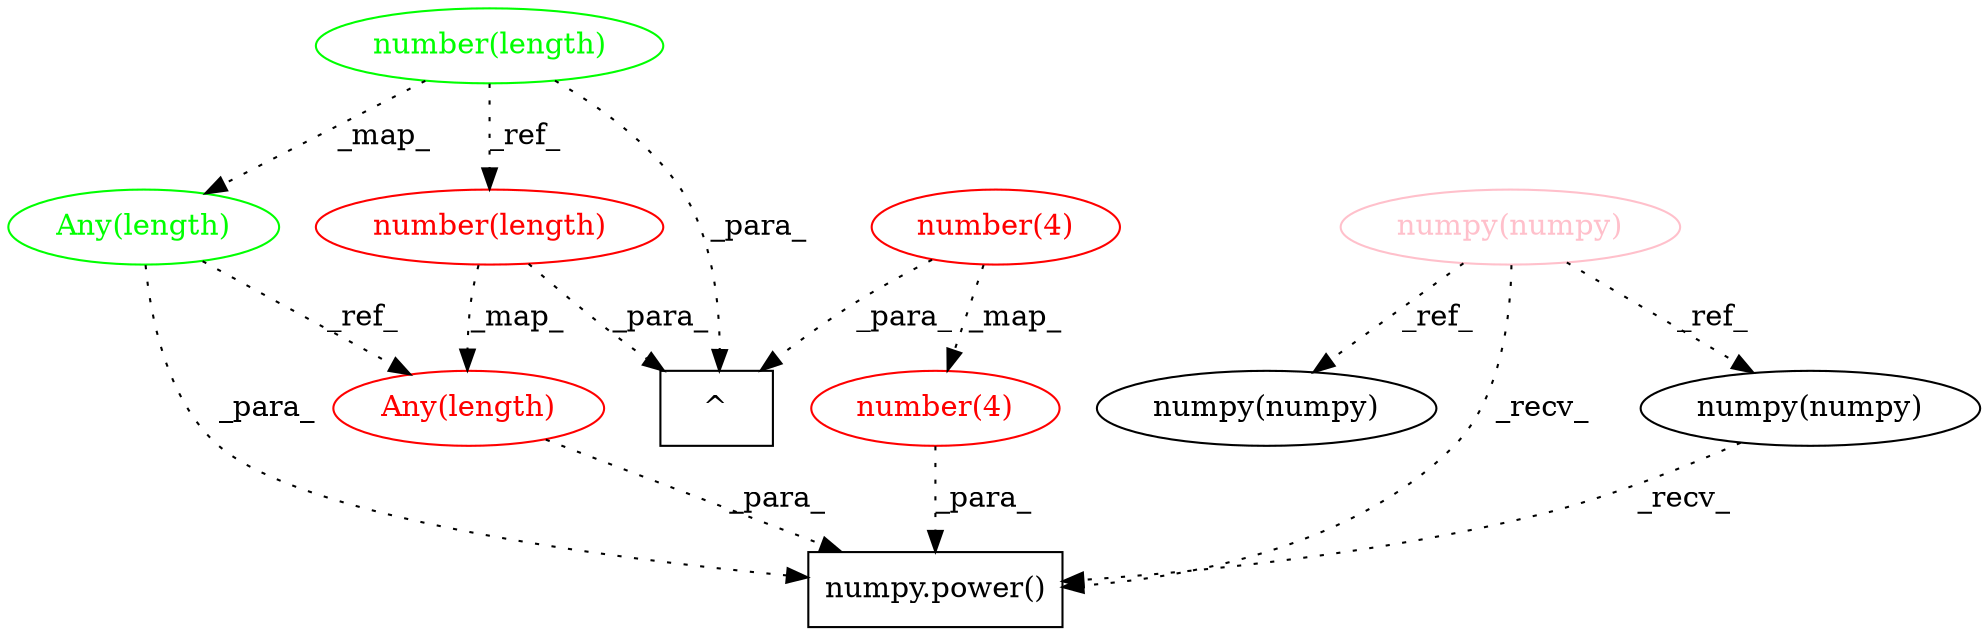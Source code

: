digraph G {
1 [label="^" shape=box]
2 [label="Any(length)" shape=ellipse color=red fontcolor=red]
3 [label="Any(length)" shape=ellipse color=green fontcolor=green]
4 [label="number(4)" shape=ellipse color=red fontcolor=red]
5 [label="numpy(numpy)" shape=ellipse color=pink fontcolor=pink]
6 [label="number(length)" shape=ellipse color=red fontcolor=red]
7 [label="number(4)" shape=ellipse color=red fontcolor=red]
8 [label="numpy(numpy)" shape=ellipse]
9 [label="number(length)" shape=ellipse color=green fontcolor=green]
10 [label="numpy(numpy)" shape=ellipse]
11 [label="numpy.power()" shape=box]
7 -> 1 [label="_para_" style=dotted];
6 -> 1 [label="_para_" style=dotted];
9 -> 1 [label="_para_" style=dotted];
3 -> 2 [label="_ref_" style=dotted];
6 -> 2 [label="_map_" style=dotted];
9 -> 3 [label="_map_" style=dotted];
7 -> 4 [label="_map_" style=dotted];
9 -> 6 [label="_ref_" style=dotted];
5 -> 8 [label="_ref_" style=dotted];
5 -> 10 [label="_ref_" style=dotted];
8 -> 11 [label="_recv_" style=dotted];
4 -> 11 [label="_para_" style=dotted];
2 -> 11 [label="_para_" style=dotted];
5 -> 11 [label="_recv_" style=dotted];
3 -> 11 [label="_para_" style=dotted];
}